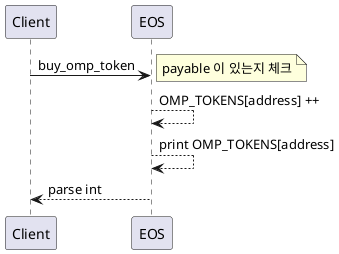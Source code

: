 @startuml
Client -> EOS: buy_omp_token
note right: payable 이 있는지 체크
EOS --> EOS: OMP_TOKENS[address] ++
EOS --> EOS: print OMP_TOKENS[address]
EOS --> Client: parse int
@enduml